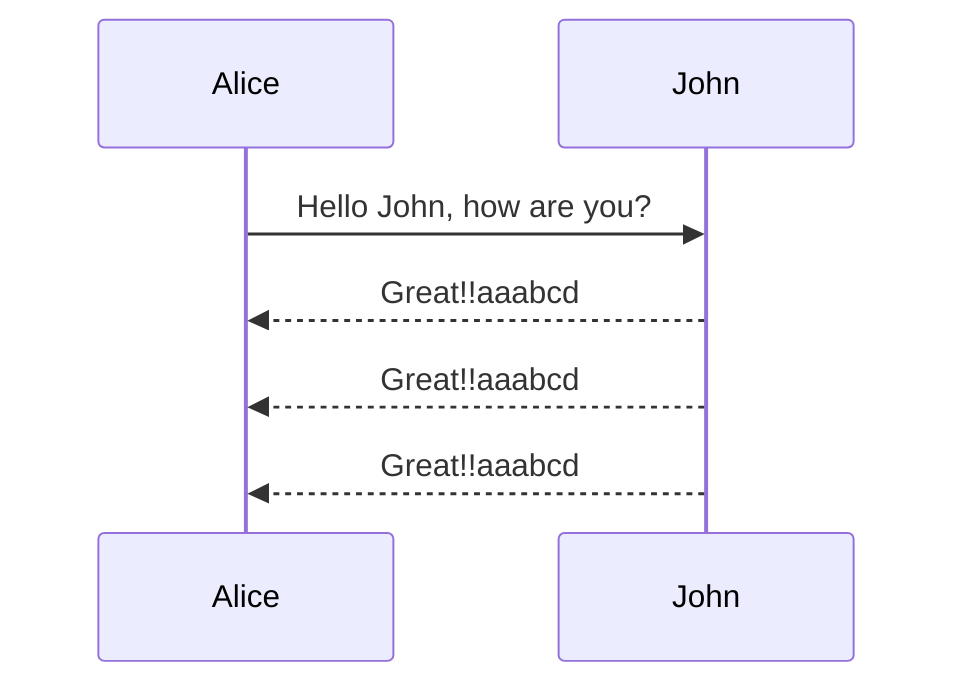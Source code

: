 sequenceDiagram
    Alice->>John: Hello John, how are you?
    John-->>Alice: Great!!aaabcd
    John-->>Alice: Great!!aaabcd
    John-->>Alice: Great!!aaabcd